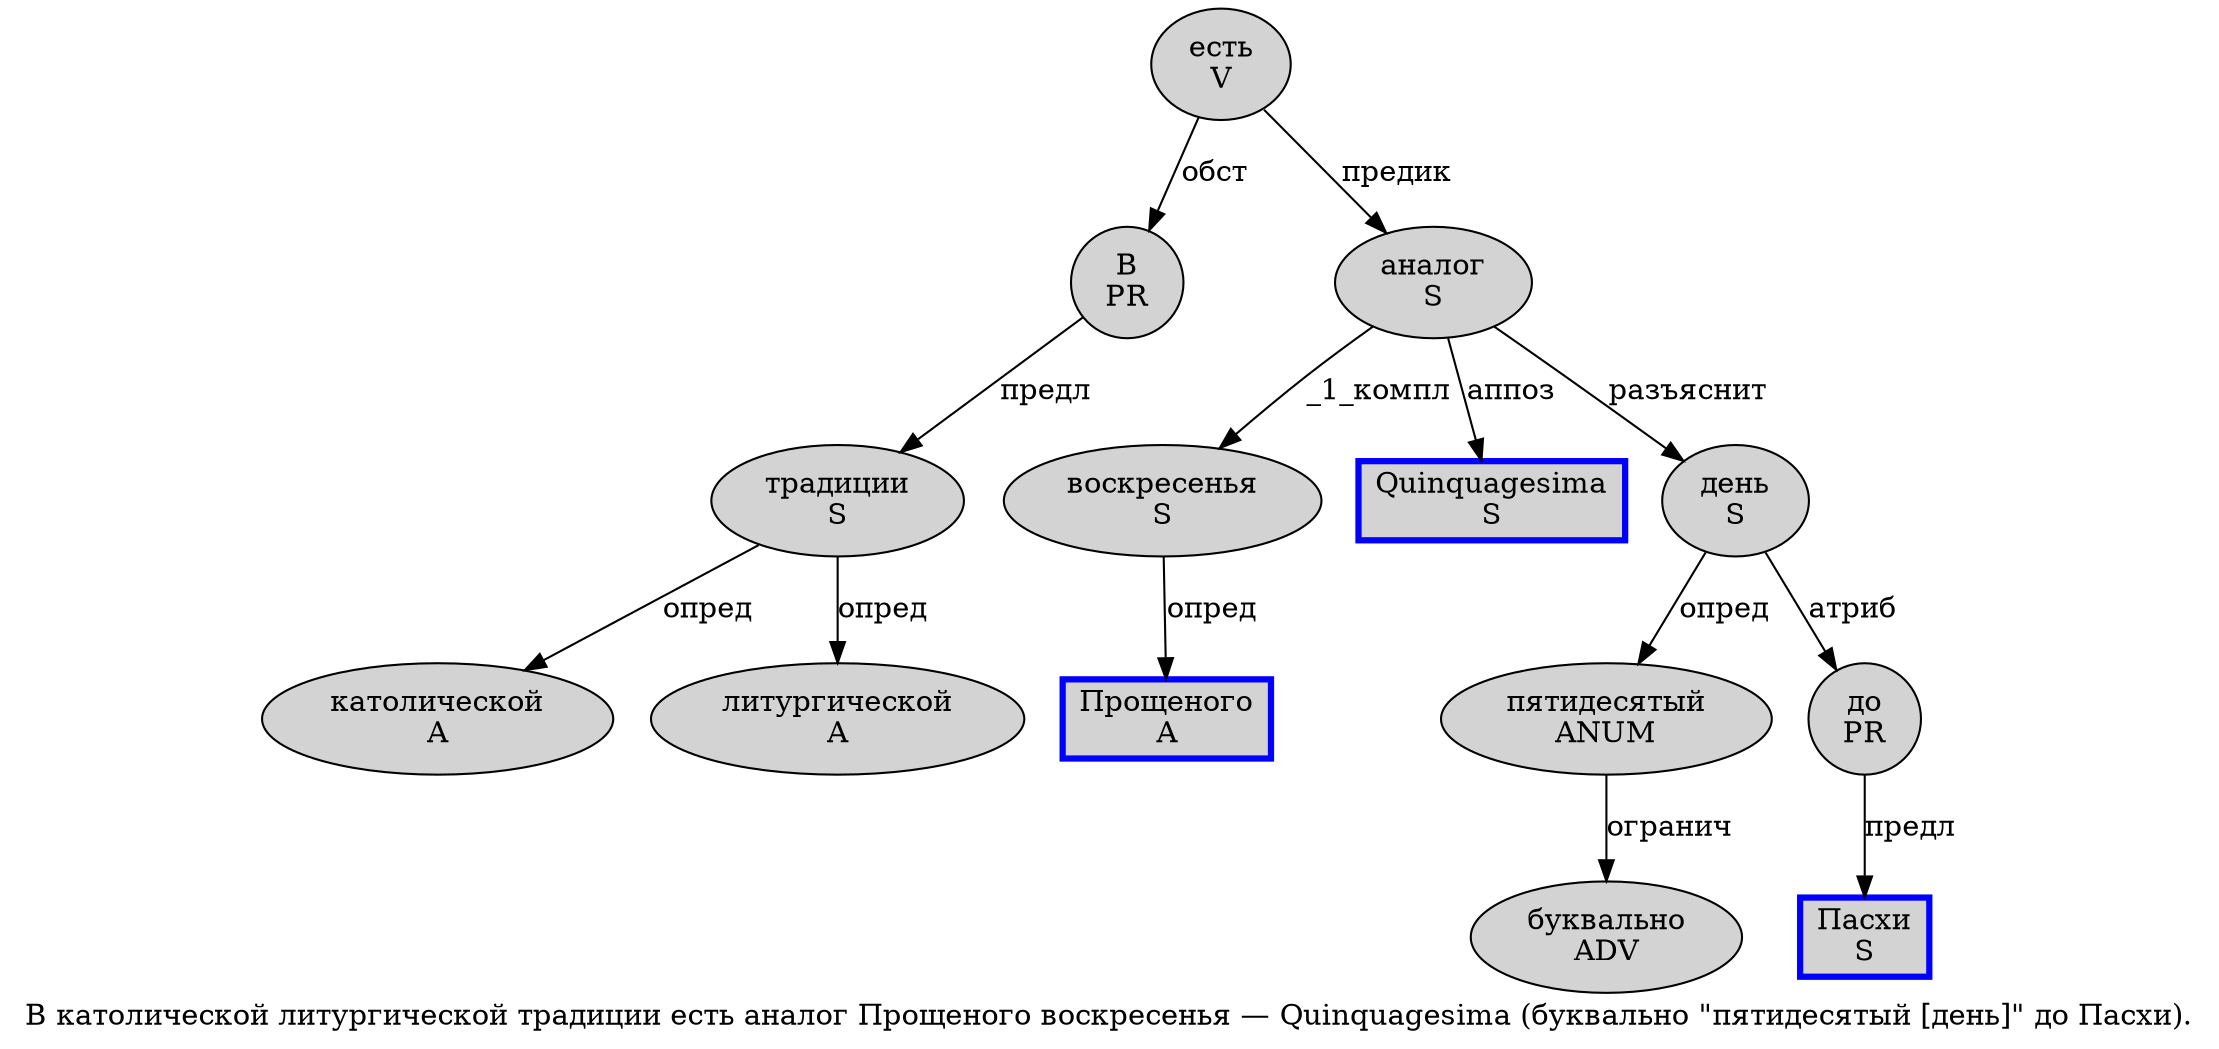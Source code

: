 digraph SENTENCE_915 {
	graph [label="В католической литургической традиции есть аналог Прощеного воскресенья — Quinquagesima (буквально \"пятидесятый [день]\" до Пасхи)."]
	node [style=filled]
		0 [label="В
PR" color="" fillcolor=lightgray penwidth=1 shape=ellipse]
		1 [label="католической
A" color="" fillcolor=lightgray penwidth=1 shape=ellipse]
		2 [label="литургической
A" color="" fillcolor=lightgray penwidth=1 shape=ellipse]
		3 [label="традиции
S" color="" fillcolor=lightgray penwidth=1 shape=ellipse]
		4 [label="есть
V" color="" fillcolor=lightgray penwidth=1 shape=ellipse]
		5 [label="аналог
S" color="" fillcolor=lightgray penwidth=1 shape=ellipse]
		6 [label="Прощеного
A" color=blue fillcolor=lightgray penwidth=3 shape=box]
		7 [label="воскресенья
S" color="" fillcolor=lightgray penwidth=1 shape=ellipse]
		9 [label="Quinquagesima
S" color=blue fillcolor=lightgray penwidth=3 shape=box]
		11 [label="буквально
ADV" color="" fillcolor=lightgray penwidth=1 shape=ellipse]
		13 [label="пятидесятый
ANUM" color="" fillcolor=lightgray penwidth=1 shape=ellipse]
		15 [label="день
S" color="" fillcolor=lightgray penwidth=1 shape=ellipse]
		18 [label="до
PR" color="" fillcolor=lightgray penwidth=1 shape=ellipse]
		19 [label="Пасхи
S" color=blue fillcolor=lightgray penwidth=3 shape=box]
			15 -> 13 [label="опред"]
			15 -> 18 [label="атриб"]
			18 -> 19 [label="предл"]
			4 -> 0 [label="обст"]
			4 -> 5 [label="предик"]
			13 -> 11 [label="огранич"]
			7 -> 6 [label="опред"]
			5 -> 7 [label="_1_компл"]
			5 -> 9 [label="аппоз"]
			5 -> 15 [label="разъяснит"]
			0 -> 3 [label="предл"]
			3 -> 1 [label="опред"]
			3 -> 2 [label="опред"]
}